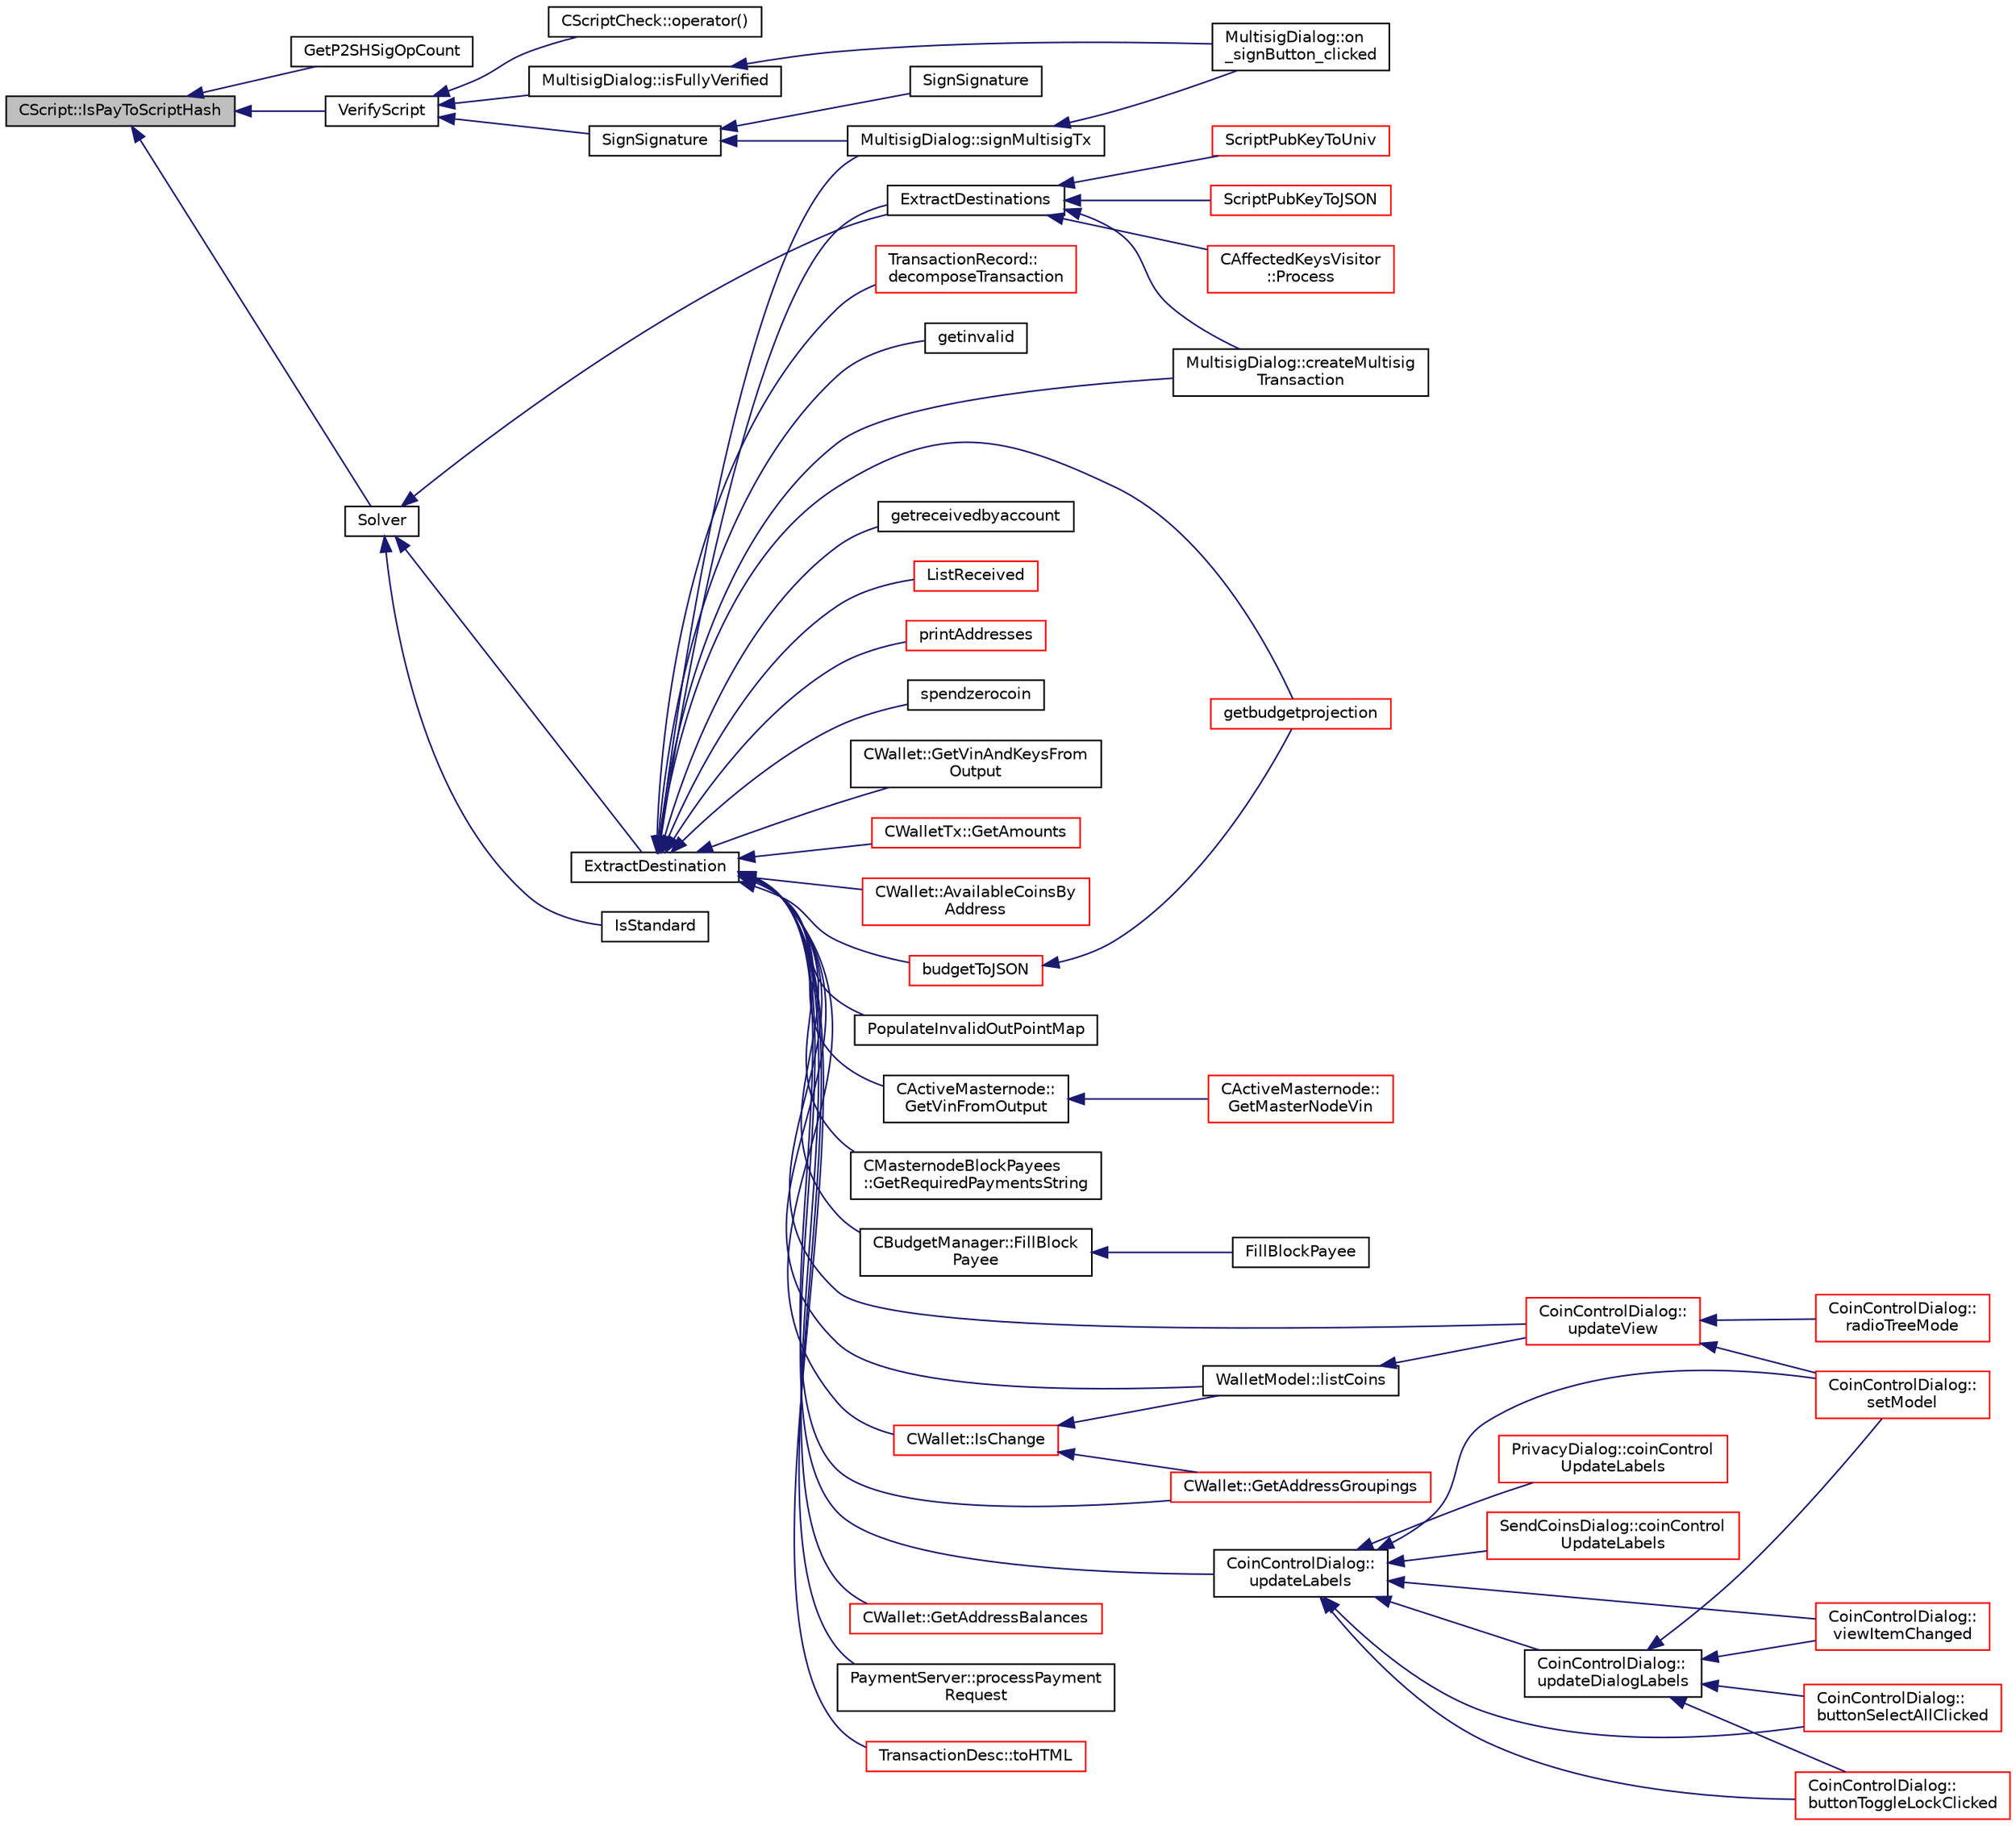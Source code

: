 digraph "CScript::IsPayToScriptHash"
{
  edge [fontname="Helvetica",fontsize="10",labelfontname="Helvetica",labelfontsize="10"];
  node [fontname="Helvetica",fontsize="10",shape=record];
  rankdir="LR";
  Node422 [label="CScript::IsPayToScriptHash",height=0.2,width=0.4,color="black", fillcolor="grey75", style="filled", fontcolor="black"];
  Node422 -> Node423 [dir="back",color="midnightblue",fontsize="10",style="solid",fontname="Helvetica"];
  Node423 [label="GetP2SHSigOpCount",height=0.2,width=0.4,color="black", fillcolor="white", style="filled",URL="$main_8h.html#a312fadbeec896d49437733e986f3df04",tooltip="Count ECDSA signature operations in pay-to-script-hash inputs. "];
  Node422 -> Node424 [dir="back",color="midnightblue",fontsize="10",style="solid",fontname="Helvetica"];
  Node424 [label="VerifyScript",height=0.2,width=0.4,color="black", fillcolor="white", style="filled",URL="$interpreter_8h.html#a940be6c3e6160a3892fbf17c0eed5e97"];
  Node424 -> Node425 [dir="back",color="midnightblue",fontsize="10",style="solid",fontname="Helvetica"];
  Node425 [label="CScriptCheck::operator()",height=0.2,width=0.4,color="black", fillcolor="white", style="filled",URL="$class_c_script_check.html#a108d4c713338308be3867ed4e65b80c5"];
  Node424 -> Node426 [dir="back",color="midnightblue",fontsize="10",style="solid",fontname="Helvetica"];
  Node426 [label="MultisigDialog::isFullyVerified",height=0.2,width=0.4,color="black", fillcolor="white", style="filled",URL="$class_multisig_dialog.html#a3e11d93578e92591af343b003b817dfe"];
  Node426 -> Node427 [dir="back",color="midnightblue",fontsize="10",style="solid",fontname="Helvetica"];
  Node427 [label="MultisigDialog::on\l_signButton_clicked",height=0.2,width=0.4,color="black", fillcolor="white", style="filled",URL="$class_multisig_dialog.html#a5fdc6c2578e0f4e2f7900a3723d223ae"];
  Node424 -> Node428 [dir="back",color="midnightblue",fontsize="10",style="solid",fontname="Helvetica"];
  Node428 [label="SignSignature",height=0.2,width=0.4,color="black", fillcolor="white", style="filled",URL="$sign_8h.html#a3b014c5c7c258e53d1e933017025beeb"];
  Node428 -> Node429 [dir="back",color="midnightblue",fontsize="10",style="solid",fontname="Helvetica"];
  Node429 [label="MultisigDialog::signMultisigTx",height=0.2,width=0.4,color="black", fillcolor="white", style="filled",URL="$class_multisig_dialog.html#accd639f522281361bdf409e88909eb98"];
  Node429 -> Node427 [dir="back",color="midnightblue",fontsize="10",style="solid",fontname="Helvetica"];
  Node428 -> Node430 [dir="back",color="midnightblue",fontsize="10",style="solid",fontname="Helvetica"];
  Node430 [label="SignSignature",height=0.2,width=0.4,color="black", fillcolor="white", style="filled",URL="$sign_8h.html#aa6f2e97f4c070155f2fbcbe95c25c6ff"];
  Node422 -> Node431 [dir="back",color="midnightblue",fontsize="10",style="solid",fontname="Helvetica"];
  Node431 [label="Solver",height=0.2,width=0.4,color="black", fillcolor="white", style="filled",URL="$standard_8h.html#a81899059ee66f695aaf96a07d5e2ebdc",tooltip="Return public keys or hashes from scriptPubKey, for &#39;standard&#39; transaction types. ..."];
  Node431 -> Node432 [dir="back",color="midnightblue",fontsize="10",style="solid",fontname="Helvetica"];
  Node432 [label="IsStandard",height=0.2,width=0.4,color="black", fillcolor="white", style="filled",URL="$standard_8h.html#abb2b48ecfd43dcb01e25d9d4c333a340"];
  Node431 -> Node433 [dir="back",color="midnightblue",fontsize="10",style="solid",fontname="Helvetica"];
  Node433 [label="ExtractDestination",height=0.2,width=0.4,color="black", fillcolor="white", style="filled",URL="$standard_8h.html#a951f7e601746ae076afdf3169ecca2fc"];
  Node433 -> Node434 [dir="back",color="midnightblue",fontsize="10",style="solid",fontname="Helvetica"];
  Node434 [label="CActiveMasternode::\lGetVinFromOutput",height=0.2,width=0.4,color="black", fillcolor="white", style="filled",URL="$class_c_active_masternode.html#abc2ae1e24001f80ace4bbea2b6453944"];
  Node434 -> Node435 [dir="back",color="midnightblue",fontsize="10",style="solid",fontname="Helvetica"];
  Node435 [label="CActiveMasternode::\lGetMasterNodeVin",height=0.2,width=0.4,color="red", fillcolor="white", style="filled",URL="$class_c_active_masternode.html#adc93036b86ee9ef6abe5e0b783a51283",tooltip="Get 10000 DIV input that can be used for the Masternode. "];
  Node433 -> Node440 [dir="back",color="midnightblue",fontsize="10",style="solid",fontname="Helvetica"];
  Node440 [label="PopulateInvalidOutPointMap",height=0.2,width=0.4,color="black", fillcolor="white", style="filled",URL="$main_8h.html#ae7d38ec9b36061a4216d318d34dde6e2"];
  Node433 -> Node441 [dir="back",color="midnightblue",fontsize="10",style="solid",fontname="Helvetica"];
  Node441 [label="CBudgetManager::FillBlock\lPayee",height=0.2,width=0.4,color="black", fillcolor="white", style="filled",URL="$class_c_budget_manager.html#aa52f3ff6c434fa5bf1a9e40d41bf4ade"];
  Node441 -> Node442 [dir="back",color="midnightblue",fontsize="10",style="solid",fontname="Helvetica"];
  Node442 [label="FillBlockPayee",height=0.2,width=0.4,color="black", fillcolor="white", style="filled",URL="$masternode-payments_8h.html#a2bd3aae33d7ebbea97792d1f1abfff03"];
  Node433 -> Node443 [dir="back",color="midnightblue",fontsize="10",style="solid",fontname="Helvetica"];
  Node443 [label="CMasternodeBlockPayees\l::GetRequiredPaymentsString",height=0.2,width=0.4,color="black", fillcolor="white", style="filled",URL="$class_c_masternode_block_payees.html#a1026e555a9484567ea6cbfe8f90b428e"];
  Node433 -> Node444 [dir="back",color="midnightblue",fontsize="10",style="solid",fontname="Helvetica"];
  Node444 [label="CoinControlDialog::\lupdateLabels",height=0.2,width=0.4,color="black", fillcolor="white", style="filled",URL="$class_coin_control_dialog.html#a4fc60e89b097952ff22dc0f9c58c87d9"];
  Node444 -> Node445 [dir="back",color="midnightblue",fontsize="10",style="solid",fontname="Helvetica"];
  Node445 [label="CoinControlDialog::\lsetModel",height=0.2,width=0.4,color="red", fillcolor="white", style="filled",URL="$class_coin_control_dialog.html#a4c34a48574814089c54f763a22f5317a"];
  Node444 -> Node451 [dir="back",color="midnightblue",fontsize="10",style="solid",fontname="Helvetica"];
  Node451 [label="CoinControlDialog::\lbuttonSelectAllClicked",height=0.2,width=0.4,color="red", fillcolor="white", style="filled",URL="$class_coin_control_dialog.html#ae106a71c5b87ac8bea8c52e7c4f4a129"];
  Node444 -> Node453 [dir="back",color="midnightblue",fontsize="10",style="solid",fontname="Helvetica"];
  Node453 [label="CoinControlDialog::\lbuttonToggleLockClicked",height=0.2,width=0.4,color="red", fillcolor="white", style="filled",URL="$class_coin_control_dialog.html#a6da2f01f4e266766a0be3609890b22f2"];
  Node444 -> Node454 [dir="back",color="midnightblue",fontsize="10",style="solid",fontname="Helvetica"];
  Node454 [label="CoinControlDialog::\lviewItemChanged",height=0.2,width=0.4,color="red", fillcolor="white", style="filled",URL="$class_coin_control_dialog.html#ac3c37dabd83f71d9c96bf5567fe85234"];
  Node444 -> Node455 [dir="back",color="midnightblue",fontsize="10",style="solid",fontname="Helvetica"];
  Node455 [label="CoinControlDialog::\lupdateDialogLabels",height=0.2,width=0.4,color="black", fillcolor="white", style="filled",URL="$class_coin_control_dialog.html#ae0162e01893a3c85aeeee743c1cb1084"];
  Node455 -> Node445 [dir="back",color="midnightblue",fontsize="10",style="solid",fontname="Helvetica"];
  Node455 -> Node451 [dir="back",color="midnightblue",fontsize="10",style="solid",fontname="Helvetica"];
  Node455 -> Node453 [dir="back",color="midnightblue",fontsize="10",style="solid",fontname="Helvetica"];
  Node455 -> Node454 [dir="back",color="midnightblue",fontsize="10",style="solid",fontname="Helvetica"];
  Node444 -> Node456 [dir="back",color="midnightblue",fontsize="10",style="solid",fontname="Helvetica"];
  Node456 [label="PrivacyDialog::coinControl\lUpdateLabels",height=0.2,width=0.4,color="red", fillcolor="white", style="filled",URL="$class_privacy_dialog.html#a721730d9cef00052728718f55bbf80d3"];
  Node444 -> Node457 [dir="back",color="midnightblue",fontsize="10",style="solid",fontname="Helvetica"];
  Node457 [label="SendCoinsDialog::coinControl\lUpdateLabels",height=0.2,width=0.4,color="red", fillcolor="white", style="filled",URL="$class_send_coins_dialog.html#ae4f429aabcaf309aa314b90049be2a74"];
  Node433 -> Node478 [dir="back",color="midnightblue",fontsize="10",style="solid",fontname="Helvetica"];
  Node478 [label="CoinControlDialog::\lupdateView",height=0.2,width=0.4,color="red", fillcolor="white", style="filled",URL="$class_coin_control_dialog.html#aadea33050e5c1efd5eae8d2fcfa721f9"];
  Node478 -> Node445 [dir="back",color="midnightblue",fontsize="10",style="solid",fontname="Helvetica"];
  Node478 -> Node479 [dir="back",color="midnightblue",fontsize="10",style="solid",fontname="Helvetica"];
  Node479 [label="CoinControlDialog::\lradioTreeMode",height=0.2,width=0.4,color="red", fillcolor="white", style="filled",URL="$class_coin_control_dialog.html#a1990d478f3ffba666c358a4f1bd395ec"];
  Node433 -> Node481 [dir="back",color="midnightblue",fontsize="10",style="solid",fontname="Helvetica"];
  Node481 [label="MultisigDialog::createMultisig\lTransaction",height=0.2,width=0.4,color="black", fillcolor="white", style="filled",URL="$class_multisig_dialog.html#aef15617d396337a9ebdd9516f825ac4a"];
  Node433 -> Node429 [dir="back",color="midnightblue",fontsize="10",style="solid",fontname="Helvetica"];
  Node433 -> Node482 [dir="back",color="midnightblue",fontsize="10",style="solid",fontname="Helvetica"];
  Node482 [label="PaymentServer::processPayment\lRequest",height=0.2,width=0.4,color="black", fillcolor="white", style="filled",URL="$class_payment_server.html#abe96a7c90755b8e1975e380b5a8228bd"];
  Node433 -> Node483 [dir="back",color="midnightblue",fontsize="10",style="solid",fontname="Helvetica"];
  Node483 [label="TransactionDesc::toHTML",height=0.2,width=0.4,color="red", fillcolor="white", style="filled",URL="$class_transaction_desc.html#ab7c9dbb2048aae121dd9d75df86e64f4"];
  Node433 -> Node485 [dir="back",color="midnightblue",fontsize="10",style="solid",fontname="Helvetica"];
  Node485 [label="TransactionRecord::\ldecomposeTransaction",height=0.2,width=0.4,color="red", fillcolor="white", style="filled",URL="$class_transaction_record.html#a9f5db4465fa5fdcc3f9af525096bcdb9"];
  Node433 -> Node490 [dir="back",color="midnightblue",fontsize="10",style="solid",fontname="Helvetica"];
  Node490 [label="WalletModel::listCoins",height=0.2,width=0.4,color="black", fillcolor="white", style="filled",URL="$class_wallet_model.html#ae5ce26bba42701b45de766ef11cc9a47"];
  Node490 -> Node478 [dir="back",color="midnightblue",fontsize="10",style="solid",fontname="Helvetica"];
  Node433 -> Node491 [dir="back",color="midnightblue",fontsize="10",style="solid",fontname="Helvetica"];
  Node491 [label="getinvalid",height=0.2,width=0.4,color="black", fillcolor="white", style="filled",URL="$rpcblockchain_8cpp.html#a1a8c56576372cf3e61515c4b7b55e60f"];
  Node433 -> Node492 [dir="back",color="midnightblue",fontsize="10",style="solid",fontname="Helvetica"];
  Node492 [label="budgetToJSON",height=0.2,width=0.4,color="red", fillcolor="white", style="filled",URL="$rpcmasternode-budget_8cpp.html#a936b80f9033a0a5e8d4fa1a2079da90c"];
  Node492 -> Node493 [dir="back",color="midnightblue",fontsize="10",style="solid",fontname="Helvetica"];
  Node493 [label="getbudgetprojection",height=0.2,width=0.4,color="red", fillcolor="white", style="filled",URL="$rpcmasternode-budget_8cpp.html#a8e629a3c50d4496bdf961d2841754b27"];
  Node433 -> Node493 [dir="back",color="midnightblue",fontsize="10",style="solid",fontname="Helvetica"];
  Node433 -> Node496 [dir="back",color="midnightblue",fontsize="10",style="solid",fontname="Helvetica"];
  Node496 [label="getreceivedbyaccount",height=0.2,width=0.4,color="black", fillcolor="white", style="filled",URL="$rpcwallet_8cpp.html#a07526be5270b0e55b4a0b79c01205f3d"];
  Node433 -> Node497 [dir="back",color="midnightblue",fontsize="10",style="solid",fontname="Helvetica"];
  Node497 [label="ListReceived",height=0.2,width=0.4,color="red", fillcolor="white", style="filled",URL="$rpcwallet_8cpp.html#a0cc958f67a8d6d0002cb4fee19eddb5c"];
  Node433 -> Node500 [dir="back",color="midnightblue",fontsize="10",style="solid",fontname="Helvetica"];
  Node500 [label="printAddresses",height=0.2,width=0.4,color="red", fillcolor="white", style="filled",URL="$rpcwallet_8cpp.html#a4360b9e906ccc9414a35fc6cdc1f4517"];
  Node433 -> Node502 [dir="back",color="midnightblue",fontsize="10",style="solid",fontname="Helvetica"];
  Node502 [label="spendzerocoin",height=0.2,width=0.4,color="black", fillcolor="white", style="filled",URL="$rpcwallet_8cpp.html#adea64c692ec279a1a3a2c9143f264955"];
  Node433 -> Node503 [dir="back",color="midnightblue",fontsize="10",style="solid",fontname="Helvetica"];
  Node503 [label="ExtractDestinations",height=0.2,width=0.4,color="black", fillcolor="white", style="filled",URL="$standard_8h.html#a49e36ddce090cc66aba405c0755c8be7"];
  Node503 -> Node504 [dir="back",color="midnightblue",fontsize="10",style="solid",fontname="Helvetica"];
  Node504 [label="ScriptPubKeyToUniv",height=0.2,width=0.4,color="red", fillcolor="white", style="filled",URL="$core__write_8cpp.html#a4a51bf7268adbdcd58e7af445ea4db61"];
  Node503 -> Node481 [dir="back",color="midnightblue",fontsize="10",style="solid",fontname="Helvetica"];
  Node503 -> Node506 [dir="back",color="midnightblue",fontsize="10",style="solid",fontname="Helvetica"];
  Node506 [label="ScriptPubKeyToJSON",height=0.2,width=0.4,color="red", fillcolor="white", style="filled",URL="$rpcrawtransaction_8cpp.html#acb6efc0d76394e3858fe7451148069c2"];
  Node503 -> Node511 [dir="back",color="midnightblue",fontsize="10",style="solid",fontname="Helvetica"];
  Node511 [label="CAffectedKeysVisitor\l::Process",height=0.2,width=0.4,color="red", fillcolor="white", style="filled",URL="$class_c_affected_keys_visitor.html#a749859ce2a826e2d60c8fe31685efae3"];
  Node433 -> Node515 [dir="back",color="midnightblue",fontsize="10",style="solid",fontname="Helvetica"];
  Node515 [label="CWallet::GetVinAndKeysFrom\lOutput",height=0.2,width=0.4,color="black", fillcolor="white", style="filled",URL="$group__map_wallet.html#ga7621515b3195b8c8fb130c509725c9f2",tooltip="Extract txin information and keys from output. "];
  Node433 -> Node516 [dir="back",color="midnightblue",fontsize="10",style="solid",fontname="Helvetica"];
  Node516 [label="CWallet::IsChange",height=0.2,width=0.4,color="red", fillcolor="white", style="filled",URL="$group__map_wallet.html#gaba1c6108b7d2d3800dd487bab4c4c82e"];
  Node516 -> Node490 [dir="back",color="midnightblue",fontsize="10",style="solid",fontname="Helvetica"];
  Node516 -> Node517 [dir="back",color="midnightblue",fontsize="10",style="solid",fontname="Helvetica"];
  Node517 [label="CWallet::GetAddressGroupings",height=0.2,width=0.4,color="red", fillcolor="white", style="filled",URL="$group___actions.html#ga8eacbac6ad3697d90b98dfe02632f8ef"];
  Node433 -> Node522 [dir="back",color="midnightblue",fontsize="10",style="solid",fontname="Helvetica"];
  Node522 [label="CWalletTx::GetAmounts",height=0.2,width=0.4,color="red", fillcolor="white", style="filled",URL="$group__map_wallet.html#ga75c673700a9d5fa2b0ab63bfd094b045"];
  Node433 -> Node529 [dir="back",color="midnightblue",fontsize="10",style="solid",fontname="Helvetica"];
  Node529 [label="CWallet::AvailableCoinsBy\lAddress",height=0.2,width=0.4,color="red", fillcolor="white", style="filled",URL="$group___actions.html#gad32b1df139d0c2e26903f4e5ceaabe61"];
  Node433 -> Node531 [dir="back",color="midnightblue",fontsize="10",style="solid",fontname="Helvetica"];
  Node531 [label="CWallet::GetAddressBalances",height=0.2,width=0.4,color="red", fillcolor="white", style="filled",URL="$group___actions.html#gadf2b4ac337ddb271555985cec82e43e6"];
  Node433 -> Node517 [dir="back",color="midnightblue",fontsize="10",style="solid",fontname="Helvetica"];
  Node431 -> Node503 [dir="back",color="midnightblue",fontsize="10",style="solid",fontname="Helvetica"];
}
